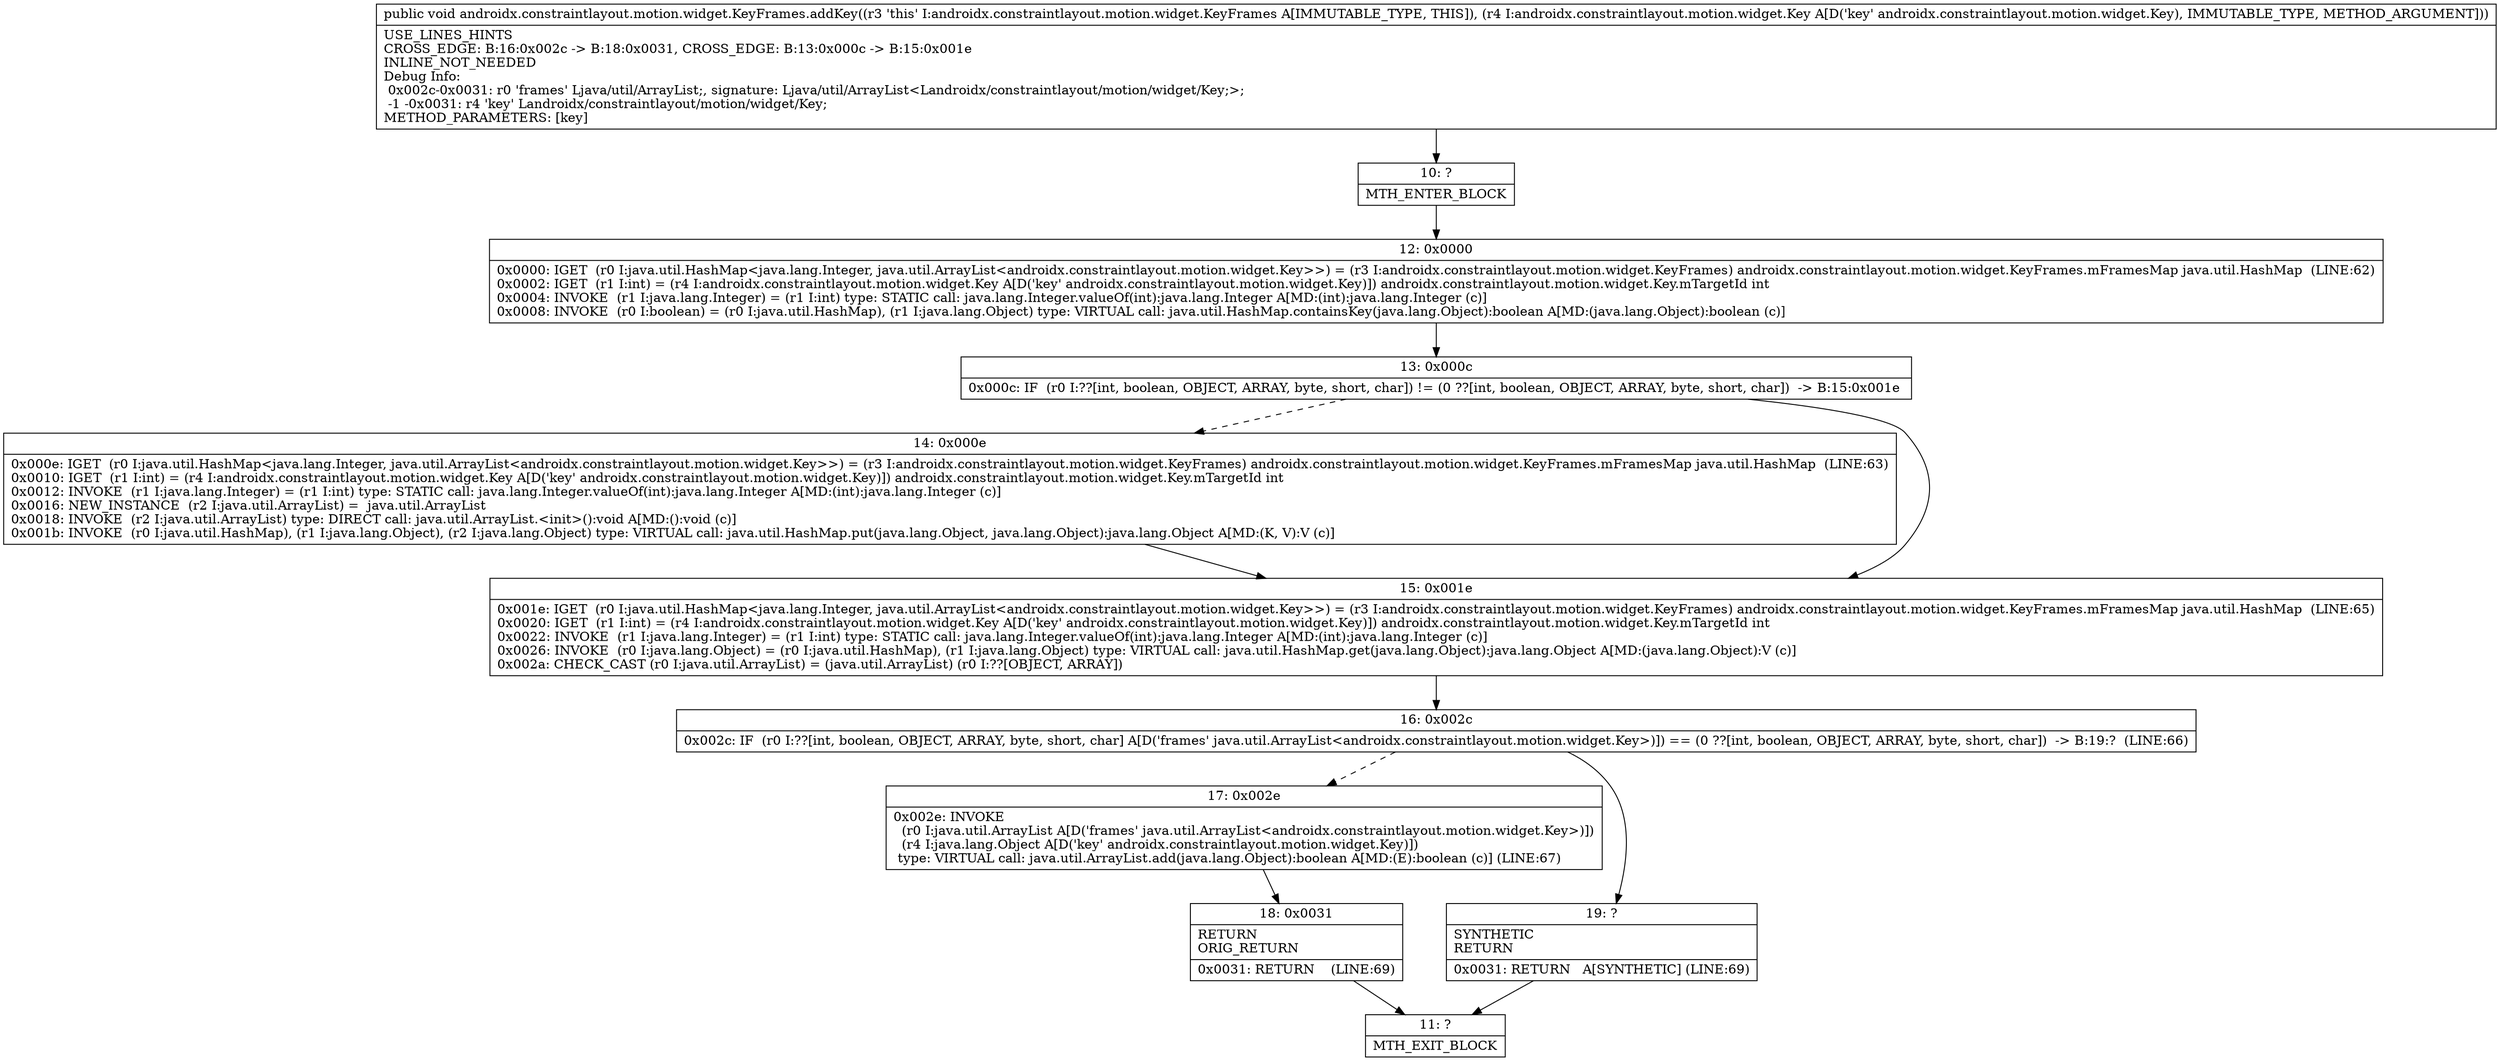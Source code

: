 digraph "CFG forandroidx.constraintlayout.motion.widget.KeyFrames.addKey(Landroidx\/constraintlayout\/motion\/widget\/Key;)V" {
Node_10 [shape=record,label="{10\:\ ?|MTH_ENTER_BLOCK\l}"];
Node_12 [shape=record,label="{12\:\ 0x0000|0x0000: IGET  (r0 I:java.util.HashMap\<java.lang.Integer, java.util.ArrayList\<androidx.constraintlayout.motion.widget.Key\>\>) = (r3 I:androidx.constraintlayout.motion.widget.KeyFrames) androidx.constraintlayout.motion.widget.KeyFrames.mFramesMap java.util.HashMap  (LINE:62)\l0x0002: IGET  (r1 I:int) = (r4 I:androidx.constraintlayout.motion.widget.Key A[D('key' androidx.constraintlayout.motion.widget.Key)]) androidx.constraintlayout.motion.widget.Key.mTargetId int \l0x0004: INVOKE  (r1 I:java.lang.Integer) = (r1 I:int) type: STATIC call: java.lang.Integer.valueOf(int):java.lang.Integer A[MD:(int):java.lang.Integer (c)]\l0x0008: INVOKE  (r0 I:boolean) = (r0 I:java.util.HashMap), (r1 I:java.lang.Object) type: VIRTUAL call: java.util.HashMap.containsKey(java.lang.Object):boolean A[MD:(java.lang.Object):boolean (c)]\l}"];
Node_13 [shape=record,label="{13\:\ 0x000c|0x000c: IF  (r0 I:??[int, boolean, OBJECT, ARRAY, byte, short, char]) != (0 ??[int, boolean, OBJECT, ARRAY, byte, short, char])  \-\> B:15:0x001e \l}"];
Node_14 [shape=record,label="{14\:\ 0x000e|0x000e: IGET  (r0 I:java.util.HashMap\<java.lang.Integer, java.util.ArrayList\<androidx.constraintlayout.motion.widget.Key\>\>) = (r3 I:androidx.constraintlayout.motion.widget.KeyFrames) androidx.constraintlayout.motion.widget.KeyFrames.mFramesMap java.util.HashMap  (LINE:63)\l0x0010: IGET  (r1 I:int) = (r4 I:androidx.constraintlayout.motion.widget.Key A[D('key' androidx.constraintlayout.motion.widget.Key)]) androidx.constraintlayout.motion.widget.Key.mTargetId int \l0x0012: INVOKE  (r1 I:java.lang.Integer) = (r1 I:int) type: STATIC call: java.lang.Integer.valueOf(int):java.lang.Integer A[MD:(int):java.lang.Integer (c)]\l0x0016: NEW_INSTANCE  (r2 I:java.util.ArrayList) =  java.util.ArrayList \l0x0018: INVOKE  (r2 I:java.util.ArrayList) type: DIRECT call: java.util.ArrayList.\<init\>():void A[MD:():void (c)]\l0x001b: INVOKE  (r0 I:java.util.HashMap), (r1 I:java.lang.Object), (r2 I:java.lang.Object) type: VIRTUAL call: java.util.HashMap.put(java.lang.Object, java.lang.Object):java.lang.Object A[MD:(K, V):V (c)]\l}"];
Node_15 [shape=record,label="{15\:\ 0x001e|0x001e: IGET  (r0 I:java.util.HashMap\<java.lang.Integer, java.util.ArrayList\<androidx.constraintlayout.motion.widget.Key\>\>) = (r3 I:androidx.constraintlayout.motion.widget.KeyFrames) androidx.constraintlayout.motion.widget.KeyFrames.mFramesMap java.util.HashMap  (LINE:65)\l0x0020: IGET  (r1 I:int) = (r4 I:androidx.constraintlayout.motion.widget.Key A[D('key' androidx.constraintlayout.motion.widget.Key)]) androidx.constraintlayout.motion.widget.Key.mTargetId int \l0x0022: INVOKE  (r1 I:java.lang.Integer) = (r1 I:int) type: STATIC call: java.lang.Integer.valueOf(int):java.lang.Integer A[MD:(int):java.lang.Integer (c)]\l0x0026: INVOKE  (r0 I:java.lang.Object) = (r0 I:java.util.HashMap), (r1 I:java.lang.Object) type: VIRTUAL call: java.util.HashMap.get(java.lang.Object):java.lang.Object A[MD:(java.lang.Object):V (c)]\l0x002a: CHECK_CAST (r0 I:java.util.ArrayList) = (java.util.ArrayList) (r0 I:??[OBJECT, ARRAY]) \l}"];
Node_16 [shape=record,label="{16\:\ 0x002c|0x002c: IF  (r0 I:??[int, boolean, OBJECT, ARRAY, byte, short, char] A[D('frames' java.util.ArrayList\<androidx.constraintlayout.motion.widget.Key\>)]) == (0 ??[int, boolean, OBJECT, ARRAY, byte, short, char])  \-\> B:19:?  (LINE:66)\l}"];
Node_17 [shape=record,label="{17\:\ 0x002e|0x002e: INVOKE  \l  (r0 I:java.util.ArrayList A[D('frames' java.util.ArrayList\<androidx.constraintlayout.motion.widget.Key\>)])\l  (r4 I:java.lang.Object A[D('key' androidx.constraintlayout.motion.widget.Key)])\l type: VIRTUAL call: java.util.ArrayList.add(java.lang.Object):boolean A[MD:(E):boolean (c)] (LINE:67)\l}"];
Node_18 [shape=record,label="{18\:\ 0x0031|RETURN\lORIG_RETURN\l|0x0031: RETURN    (LINE:69)\l}"];
Node_11 [shape=record,label="{11\:\ ?|MTH_EXIT_BLOCK\l}"];
Node_19 [shape=record,label="{19\:\ ?|SYNTHETIC\lRETURN\l|0x0031: RETURN   A[SYNTHETIC] (LINE:69)\l}"];
MethodNode[shape=record,label="{public void androidx.constraintlayout.motion.widget.KeyFrames.addKey((r3 'this' I:androidx.constraintlayout.motion.widget.KeyFrames A[IMMUTABLE_TYPE, THIS]), (r4 I:androidx.constraintlayout.motion.widget.Key A[D('key' androidx.constraintlayout.motion.widget.Key), IMMUTABLE_TYPE, METHOD_ARGUMENT]))  | USE_LINES_HINTS\lCROSS_EDGE: B:16:0x002c \-\> B:18:0x0031, CROSS_EDGE: B:13:0x000c \-\> B:15:0x001e\lINLINE_NOT_NEEDED\lDebug Info:\l  0x002c\-0x0031: r0 'frames' Ljava\/util\/ArrayList;, signature: Ljava\/util\/ArrayList\<Landroidx\/constraintlayout\/motion\/widget\/Key;\>;\l  \-1 \-0x0031: r4 'key' Landroidx\/constraintlayout\/motion\/widget\/Key;\lMETHOD_PARAMETERS: [key]\l}"];
MethodNode -> Node_10;Node_10 -> Node_12;
Node_12 -> Node_13;
Node_13 -> Node_14[style=dashed];
Node_13 -> Node_15;
Node_14 -> Node_15;
Node_15 -> Node_16;
Node_16 -> Node_17[style=dashed];
Node_16 -> Node_19;
Node_17 -> Node_18;
Node_18 -> Node_11;
Node_19 -> Node_11;
}

